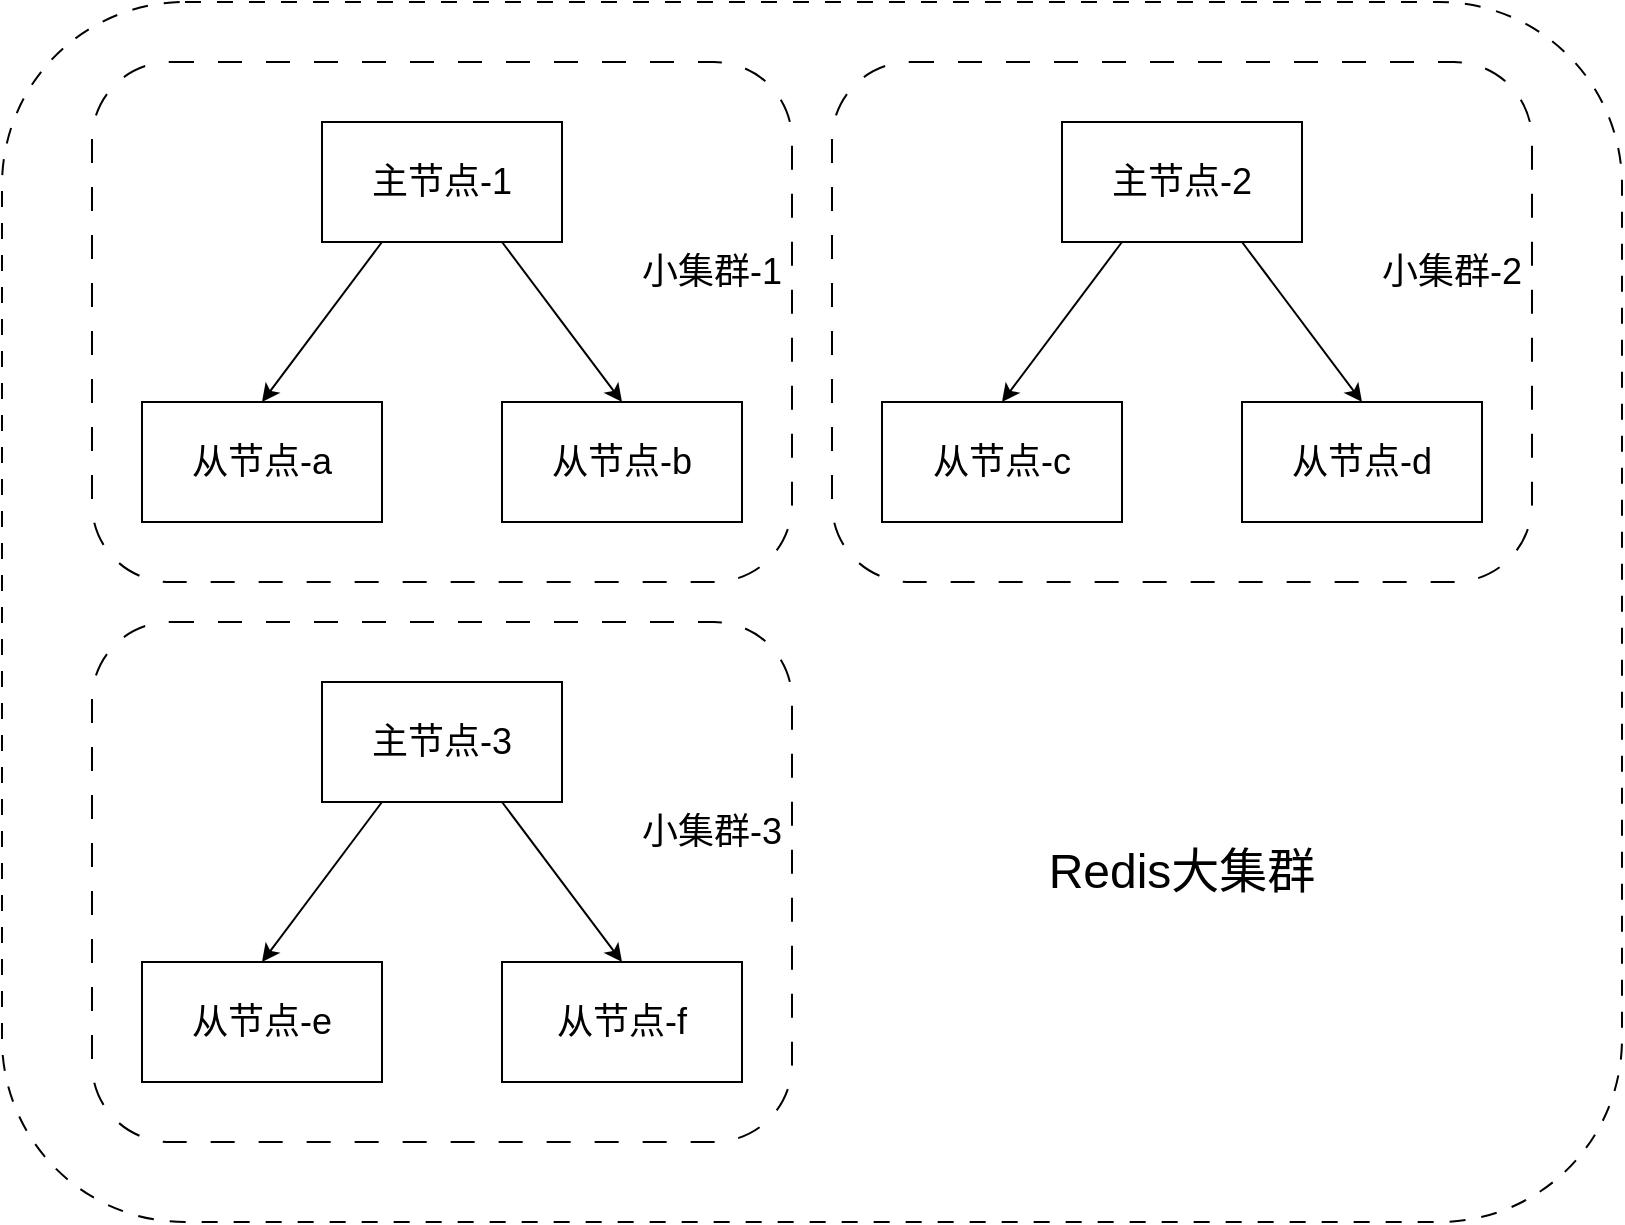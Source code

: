 <mxfile>
    <diagram id="oYRE7z1Cq0LQQBf7u014" name="第 1 页">
        <mxGraphModel dx="978" dy="604" grid="1" gridSize="10" guides="1" tooltips="1" connect="1" arrows="1" fold="1" page="1" pageScale="1" pageWidth="827" pageHeight="1169" math="0" shadow="0">
            <root>
                <mxCell id="0"/>
                <mxCell id="1" parent="0"/>
                <mxCell id="26" value="" style="rounded=1;whiteSpace=wrap;html=1;dashed=1;fontSize=18;dashPattern=8 8;" vertex="1" parent="1">
                    <mxGeometry x="70" y="70" width="810" height="610" as="geometry"/>
                </mxCell>
                <mxCell id="21" value="" style="rounded=1;whiteSpace=wrap;html=1;fontSize=18;dashed=1;dashPattern=12 12;" vertex="1" parent="1">
                    <mxGeometry x="115" y="380" width="350" height="260" as="geometry"/>
                </mxCell>
                <mxCell id="20" value="" style="rounded=1;whiteSpace=wrap;html=1;fontSize=18;dashed=1;dashPattern=12 12;" vertex="1" parent="1">
                    <mxGeometry x="485" y="100" width="350" height="260" as="geometry"/>
                </mxCell>
                <mxCell id="19" value="" style="rounded=1;whiteSpace=wrap;html=1;fontSize=18;dashed=1;dashPattern=12 12;" vertex="1" parent="1">
                    <mxGeometry x="115" y="100" width="350" height="260" as="geometry"/>
                </mxCell>
                <mxCell id="7" style="edgeStyle=none;html=1;exitX=0.25;exitY=1;exitDx=0;exitDy=0;entryX=0.5;entryY=0;entryDx=0;entryDy=0;" edge="1" parent="1" source="2" target="5">
                    <mxGeometry relative="1" as="geometry"/>
                </mxCell>
                <mxCell id="8" style="edgeStyle=none;html=1;exitX=0.75;exitY=1;exitDx=0;exitDy=0;entryX=0.5;entryY=0;entryDx=0;entryDy=0;" edge="1" parent="1" source="2" target="6">
                    <mxGeometry relative="1" as="geometry"/>
                </mxCell>
                <mxCell id="2" value="&lt;font style=&quot;font-size: 18px;&quot;&gt;主节点-1&lt;/font&gt;" style="rounded=0;whiteSpace=wrap;html=1;" vertex="1" parent="1">
                    <mxGeometry x="230" y="130" width="120" height="60" as="geometry"/>
                </mxCell>
                <mxCell id="5" value="&lt;font style=&quot;font-size: 18px;&quot;&gt;从节点-a&lt;/font&gt;" style="rounded=0;whiteSpace=wrap;html=1;" vertex="1" parent="1">
                    <mxGeometry x="140" y="270" width="120" height="60" as="geometry"/>
                </mxCell>
                <mxCell id="6" value="&lt;font style=&quot;font-size: 18px;&quot;&gt;从节点-b&lt;/font&gt;" style="rounded=0;whiteSpace=wrap;html=1;" vertex="1" parent="1">
                    <mxGeometry x="320" y="270" width="120" height="60" as="geometry"/>
                </mxCell>
                <mxCell id="9" style="edgeStyle=none;html=1;exitX=0.25;exitY=1;exitDx=0;exitDy=0;entryX=0.5;entryY=0;entryDx=0;entryDy=0;" edge="1" parent="1" source="11" target="12">
                    <mxGeometry relative="1" as="geometry"/>
                </mxCell>
                <mxCell id="10" style="edgeStyle=none;html=1;exitX=0.75;exitY=1;exitDx=0;exitDy=0;entryX=0.5;entryY=0;entryDx=0;entryDy=0;" edge="1" parent="1" source="11" target="13">
                    <mxGeometry relative="1" as="geometry"/>
                </mxCell>
                <mxCell id="11" value="&lt;font style=&quot;font-size: 18px;&quot;&gt;主节点-2&lt;/font&gt;" style="rounded=0;whiteSpace=wrap;html=1;" vertex="1" parent="1">
                    <mxGeometry x="600" y="130" width="120" height="60" as="geometry"/>
                </mxCell>
                <mxCell id="12" value="&lt;font style=&quot;font-size: 18px;&quot;&gt;从节点-c&lt;/font&gt;" style="rounded=0;whiteSpace=wrap;html=1;" vertex="1" parent="1">
                    <mxGeometry x="510" y="270" width="120" height="60" as="geometry"/>
                </mxCell>
                <mxCell id="13" value="&lt;font style=&quot;font-size: 18px;&quot;&gt;从节点-d&lt;/font&gt;" style="rounded=0;whiteSpace=wrap;html=1;" vertex="1" parent="1">
                    <mxGeometry x="690" y="270" width="120" height="60" as="geometry"/>
                </mxCell>
                <mxCell id="14" style="edgeStyle=none;html=1;exitX=0.25;exitY=1;exitDx=0;exitDy=0;entryX=0.5;entryY=0;entryDx=0;entryDy=0;" edge="1" parent="1" source="16" target="17">
                    <mxGeometry relative="1" as="geometry"/>
                </mxCell>
                <mxCell id="15" style="edgeStyle=none;html=1;exitX=0.75;exitY=1;exitDx=0;exitDy=0;entryX=0.5;entryY=0;entryDx=0;entryDy=0;" edge="1" parent="1" source="16" target="18">
                    <mxGeometry relative="1" as="geometry"/>
                </mxCell>
                <mxCell id="16" value="&lt;font style=&quot;font-size: 18px;&quot;&gt;主节点-3&lt;/font&gt;" style="rounded=0;whiteSpace=wrap;html=1;" vertex="1" parent="1">
                    <mxGeometry x="230" y="410" width="120" height="60" as="geometry"/>
                </mxCell>
                <mxCell id="17" value="&lt;font style=&quot;font-size: 18px;&quot;&gt;从节点-e&lt;/font&gt;" style="rounded=0;whiteSpace=wrap;html=1;" vertex="1" parent="1">
                    <mxGeometry x="140" y="550" width="120" height="60" as="geometry"/>
                </mxCell>
                <mxCell id="18" value="&lt;font style=&quot;font-size: 18px;&quot;&gt;从节点-f&lt;br&gt;&lt;/font&gt;" style="rounded=0;whiteSpace=wrap;html=1;" vertex="1" parent="1">
                    <mxGeometry x="320" y="550" width="120" height="60" as="geometry"/>
                </mxCell>
                <mxCell id="23" value="小集群-1" style="text;html=1;strokeColor=none;fillColor=none;align=center;verticalAlign=middle;whiteSpace=wrap;rounded=0;dashed=1;dashPattern=12 12;fontSize=18;" vertex="1" parent="1">
                    <mxGeometry x="385" y="190" width="80" height="30" as="geometry"/>
                </mxCell>
                <mxCell id="24" value="小集群-2" style="text;html=1;strokeColor=none;fillColor=none;align=center;verticalAlign=middle;whiteSpace=wrap;rounded=0;dashed=1;dashPattern=12 12;fontSize=18;" vertex="1" parent="1">
                    <mxGeometry x="755" y="190" width="80" height="30" as="geometry"/>
                </mxCell>
                <mxCell id="25" value="小集群-3" style="text;html=1;strokeColor=none;fillColor=none;align=center;verticalAlign=middle;whiteSpace=wrap;rounded=0;dashed=1;dashPattern=12 12;fontSize=18;" vertex="1" parent="1">
                    <mxGeometry x="385" y="470" width="80" height="30" as="geometry"/>
                </mxCell>
                <mxCell id="27" value="&lt;font style=&quot;font-size: 24px;&quot;&gt;Redis大集群&lt;/font&gt;" style="text;html=1;strokeColor=none;fillColor=none;align=center;verticalAlign=middle;whiteSpace=wrap;rounded=0;dashed=1;dashPattern=12 12;fontSize=18;" vertex="1" parent="1">
                    <mxGeometry x="565" y="470" width="190" height="70" as="geometry"/>
                </mxCell>
            </root>
        </mxGraphModel>
    </diagram>
</mxfile>